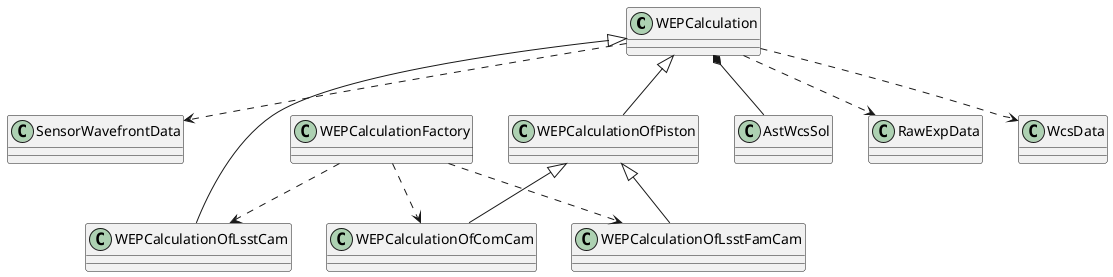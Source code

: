 @startuml
WEPCalculation *-- AstWcsSol
WEPCalculation ..> RawExpData
WEPCalculation ..> WcsData
WEPCalculation ..> SensorWavefrontData
WEPCalculation <|-- WEPCalculationOfLsstCam
WEPCalculation <|-- WEPCalculationOfPiston
WEPCalculationOfPiston <|-- WEPCalculationOfLsstFamCam
WEPCalculationOfPiston <|-- WEPCalculationOfComCam
WEPCalculationFactory ..> WEPCalculationOfLsstCam
WEPCalculationFactory ..> WEPCalculationOfLsstFamCam
WEPCalculationFactory ..> WEPCalculationOfComCam
@enduml